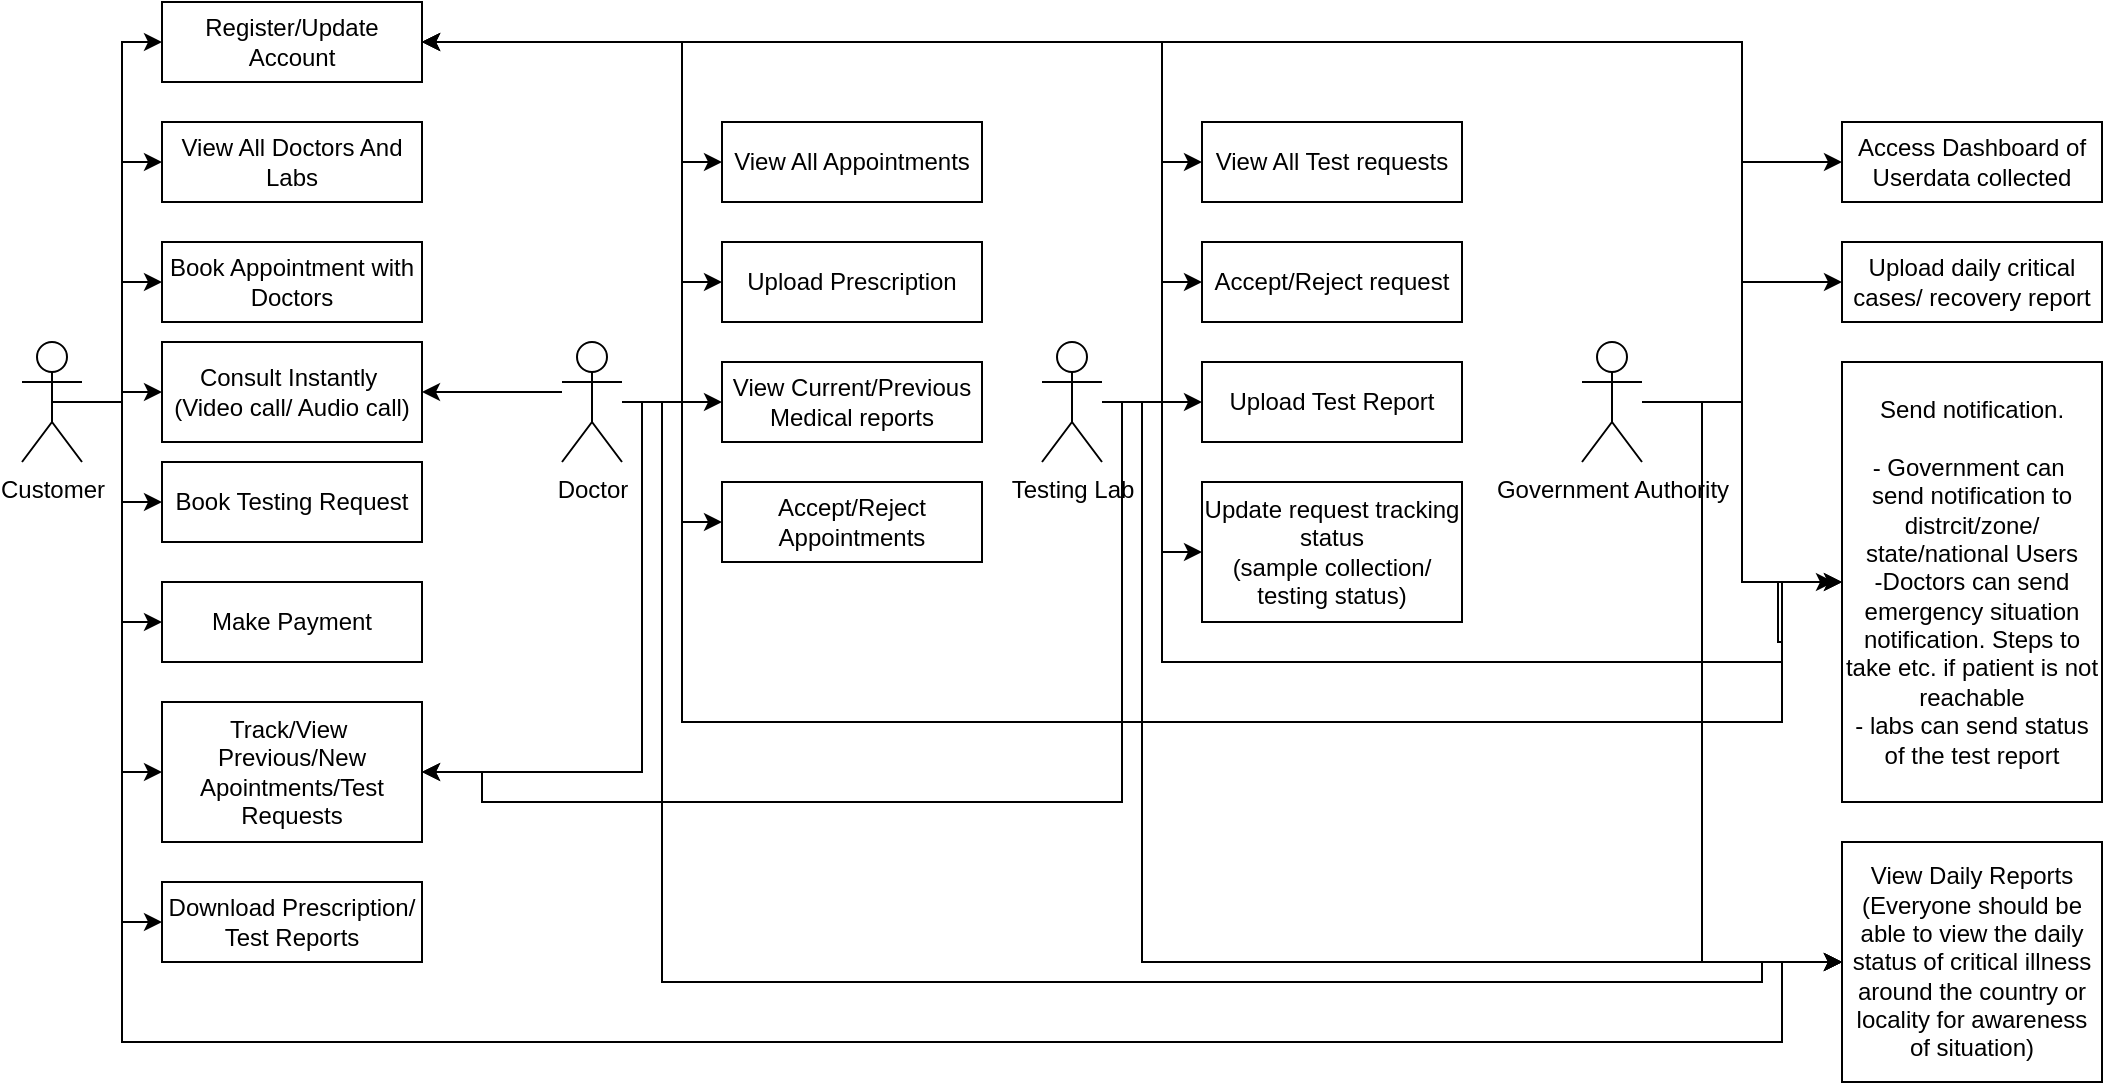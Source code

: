<mxfile version="14.5.1" type="device"><diagram id="Y1yGRPnhqB_jZEtsQsEQ" name="Page-1"><mxGraphModel dx="1221" dy="726" grid="1" gridSize="10" guides="1" tooltips="1" connect="1" arrows="1" fold="1" page="1" pageScale="1" pageWidth="1100" pageHeight="1700" math="0" shadow="0"><root><mxCell id="0"/><mxCell id="1" parent="0"/><mxCell id="V4X4_8w6lj9-7B-KBVHL-12" style="edgeStyle=orthogonalEdgeStyle;rounded=0;orthogonalLoop=1;jettySize=auto;html=1;entryX=0;entryY=0.5;entryDx=0;entryDy=0;" edge="1" parent="1" source="V4X4_8w6lj9-7B-KBVHL-1" target="V4X4_8w6lj9-7B-KBVHL-7"><mxGeometry relative="1" as="geometry"/></mxCell><mxCell id="V4X4_8w6lj9-7B-KBVHL-13" style="edgeStyle=orthogonalEdgeStyle;rounded=0;orthogonalLoop=1;jettySize=auto;html=1;exitX=0.5;exitY=0.5;exitDx=0;exitDy=0;exitPerimeter=0;entryX=0;entryY=0.5;entryDx=0;entryDy=0;" edge="1" parent="1" source="V4X4_8w6lj9-7B-KBVHL-1" target="V4X4_8w6lj9-7B-KBVHL-5"><mxGeometry relative="1" as="geometry"/></mxCell><mxCell id="V4X4_8w6lj9-7B-KBVHL-14" style="edgeStyle=orthogonalEdgeStyle;rounded=0;orthogonalLoop=1;jettySize=auto;html=1;exitX=0.5;exitY=0.5;exitDx=0;exitDy=0;exitPerimeter=0;entryX=0;entryY=0.5;entryDx=0;entryDy=0;" edge="1" parent="1" source="V4X4_8w6lj9-7B-KBVHL-1" target="V4X4_8w6lj9-7B-KBVHL-6"><mxGeometry relative="1" as="geometry"/></mxCell><mxCell id="V4X4_8w6lj9-7B-KBVHL-15" style="edgeStyle=orthogonalEdgeStyle;rounded=0;orthogonalLoop=1;jettySize=auto;html=1;exitX=0.5;exitY=0.5;exitDx=0;exitDy=0;exitPerimeter=0;entryX=0;entryY=0.5;entryDx=0;entryDy=0;" edge="1" parent="1" source="V4X4_8w6lj9-7B-KBVHL-1" target="V4X4_8w6lj9-7B-KBVHL-4"><mxGeometry relative="1" as="geometry"/></mxCell><mxCell id="V4X4_8w6lj9-7B-KBVHL-16" style="edgeStyle=orthogonalEdgeStyle;rounded=0;orthogonalLoop=1;jettySize=auto;html=1;exitX=0.5;exitY=0.5;exitDx=0;exitDy=0;exitPerimeter=0;entryX=0;entryY=0.5;entryDx=0;entryDy=0;" edge="1" parent="1" source="V4X4_8w6lj9-7B-KBVHL-1" target="V4X4_8w6lj9-7B-KBVHL-8"><mxGeometry relative="1" as="geometry"/></mxCell><mxCell id="V4X4_8w6lj9-7B-KBVHL-17" style="edgeStyle=orthogonalEdgeStyle;rounded=0;orthogonalLoop=1;jettySize=auto;html=1;exitX=0.5;exitY=0.5;exitDx=0;exitDy=0;exitPerimeter=0;entryX=0;entryY=0.5;entryDx=0;entryDy=0;" edge="1" parent="1" source="V4X4_8w6lj9-7B-KBVHL-1" target="V4X4_8w6lj9-7B-KBVHL-9"><mxGeometry relative="1" as="geometry"/></mxCell><mxCell id="V4X4_8w6lj9-7B-KBVHL-27" style="edgeStyle=orthogonalEdgeStyle;rounded=0;orthogonalLoop=1;jettySize=auto;html=1;exitX=0.5;exitY=0.5;exitDx=0;exitDy=0;exitPerimeter=0;entryX=0;entryY=0.5;entryDx=0;entryDy=0;" edge="1" parent="1" source="V4X4_8w6lj9-7B-KBVHL-1" target="V4X4_8w6lj9-7B-KBVHL-26"><mxGeometry relative="1" as="geometry"/></mxCell><mxCell id="V4X4_8w6lj9-7B-KBVHL-39" style="edgeStyle=orthogonalEdgeStyle;rounded=0;orthogonalLoop=1;jettySize=auto;html=1;entryX=0;entryY=0.5;entryDx=0;entryDy=0;" edge="1" parent="1" source="V4X4_8w6lj9-7B-KBVHL-1" target="V4X4_8w6lj9-7B-KBVHL-38"><mxGeometry relative="1" as="geometry"/></mxCell><mxCell id="V4X4_8w6lj9-7B-KBVHL-67" style="edgeStyle=orthogonalEdgeStyle;rounded=0;orthogonalLoop=1;jettySize=auto;html=1;entryX=0;entryY=0.5;entryDx=0;entryDy=0;" edge="1" parent="1" source="V4X4_8w6lj9-7B-KBVHL-1" target="V4X4_8w6lj9-7B-KBVHL-63"><mxGeometry relative="1" as="geometry"><Array as="points"><mxPoint x="90" y="270"/><mxPoint x="90" y="590"/><mxPoint x="920" y="590"/><mxPoint x="920" y="550"/></Array></mxGeometry></mxCell><mxCell id="V4X4_8w6lj9-7B-KBVHL-1" value="Customer" style="shape=umlActor;verticalLabelPosition=bottom;verticalAlign=top;html=1;outlineConnect=0;" vertex="1" parent="1"><mxGeometry x="40" y="240" width="30" height="60" as="geometry"/></mxCell><mxCell id="V4X4_8w6lj9-7B-KBVHL-30" style="edgeStyle=orthogonalEdgeStyle;rounded=0;orthogonalLoop=1;jettySize=auto;html=1;entryX=1;entryY=0.5;entryDx=0;entryDy=0;" edge="1" parent="1" source="V4X4_8w6lj9-7B-KBVHL-2" target="V4X4_8w6lj9-7B-KBVHL-5"><mxGeometry relative="1" as="geometry"><Array as="points"><mxPoint x="290" y="265"/><mxPoint x="290" y="265"/></Array></mxGeometry></mxCell><mxCell id="V4X4_8w6lj9-7B-KBVHL-32" style="edgeStyle=orthogonalEdgeStyle;rounded=0;orthogonalLoop=1;jettySize=auto;html=1;entryX=0;entryY=0.5;entryDx=0;entryDy=0;" edge="1" parent="1" source="V4X4_8w6lj9-7B-KBVHL-2" target="V4X4_8w6lj9-7B-KBVHL-23"><mxGeometry relative="1" as="geometry"><Array as="points"><mxPoint x="370" y="270"/><mxPoint x="370" y="150"/></Array></mxGeometry></mxCell><mxCell id="V4X4_8w6lj9-7B-KBVHL-33" style="edgeStyle=orthogonalEdgeStyle;rounded=0;orthogonalLoop=1;jettySize=auto;html=1;entryX=1;entryY=0.5;entryDx=0;entryDy=0;" edge="1" parent="1" source="V4X4_8w6lj9-7B-KBVHL-2" target="V4X4_8w6lj9-7B-KBVHL-9"><mxGeometry relative="1" as="geometry"><Array as="points"><mxPoint x="350" y="270"/><mxPoint x="350" y="455"/></Array></mxGeometry></mxCell><mxCell id="V4X4_8w6lj9-7B-KBVHL-34" style="edgeStyle=orthogonalEdgeStyle;rounded=0;orthogonalLoop=1;jettySize=auto;html=1;entryX=1;entryY=0.5;entryDx=0;entryDy=0;" edge="1" parent="1" source="V4X4_8w6lj9-7B-KBVHL-2" target="V4X4_8w6lj9-7B-KBVHL-4"><mxGeometry relative="1" as="geometry"><Array as="points"><mxPoint x="370" y="270"/><mxPoint x="370" y="90"/></Array></mxGeometry></mxCell><mxCell id="V4X4_8w6lj9-7B-KBVHL-35" style="edgeStyle=orthogonalEdgeStyle;rounded=0;orthogonalLoop=1;jettySize=auto;html=1;entryX=0;entryY=0.5;entryDx=0;entryDy=0;" edge="1" parent="1" source="V4X4_8w6lj9-7B-KBVHL-2" target="V4X4_8w6lj9-7B-KBVHL-22"><mxGeometry relative="1" as="geometry"><Array as="points"><mxPoint x="370" y="270"/><mxPoint x="370" y="210"/></Array></mxGeometry></mxCell><mxCell id="V4X4_8w6lj9-7B-KBVHL-36" style="edgeStyle=orthogonalEdgeStyle;rounded=0;orthogonalLoop=1;jettySize=auto;html=1;" edge="1" parent="1" source="V4X4_8w6lj9-7B-KBVHL-2" target="V4X4_8w6lj9-7B-KBVHL-24"><mxGeometry relative="1" as="geometry"/></mxCell><mxCell id="V4X4_8w6lj9-7B-KBVHL-37" style="edgeStyle=orthogonalEdgeStyle;rounded=0;orthogonalLoop=1;jettySize=auto;html=1;entryX=0;entryY=0.5;entryDx=0;entryDy=0;" edge="1" parent="1" source="V4X4_8w6lj9-7B-KBVHL-2" target="V4X4_8w6lj9-7B-KBVHL-25"><mxGeometry relative="1" as="geometry"><Array as="points"><mxPoint x="370" y="270"/><mxPoint x="370" y="330"/></Array></mxGeometry></mxCell><mxCell id="V4X4_8w6lj9-7B-KBVHL-61" style="edgeStyle=orthogonalEdgeStyle;rounded=0;orthogonalLoop=1;jettySize=auto;html=1;" edge="1" parent="1" source="V4X4_8w6lj9-7B-KBVHL-2"><mxGeometry relative="1" as="geometry"><mxPoint x="950" y="360" as="targetPoint"/><Array as="points"><mxPoint x="370" y="270"/><mxPoint x="370" y="430"/><mxPoint x="920" y="430"/><mxPoint x="920" y="390"/><mxPoint x="918" y="390"/><mxPoint x="918" y="360"/></Array></mxGeometry></mxCell><mxCell id="V4X4_8w6lj9-7B-KBVHL-66" style="edgeStyle=orthogonalEdgeStyle;rounded=0;orthogonalLoop=1;jettySize=auto;html=1;entryX=0;entryY=0.5;entryDx=0;entryDy=0;" edge="1" parent="1" source="V4X4_8w6lj9-7B-KBVHL-2" target="V4X4_8w6lj9-7B-KBVHL-63"><mxGeometry relative="1" as="geometry"><Array as="points"><mxPoint x="360" y="270"/><mxPoint x="360" y="560"/><mxPoint x="910" y="560"/><mxPoint x="910" y="550"/></Array></mxGeometry></mxCell><mxCell id="V4X4_8w6lj9-7B-KBVHL-2" value="Doctor" style="shape=umlActor;verticalLabelPosition=bottom;verticalAlign=top;html=1;outlineConnect=0;" vertex="1" parent="1"><mxGeometry x="310" y="240" width="30" height="60" as="geometry"/></mxCell><mxCell id="V4X4_8w6lj9-7B-KBVHL-19" style="edgeStyle=orthogonalEdgeStyle;rounded=0;orthogonalLoop=1;jettySize=auto;html=1;entryX=1;entryY=0.5;entryDx=0;entryDy=0;" edge="1" parent="1" source="V4X4_8w6lj9-7B-KBVHL-3" target="V4X4_8w6lj9-7B-KBVHL-4"><mxGeometry relative="1" as="geometry"><Array as="points"><mxPoint x="610" y="270"/><mxPoint x="610" y="90"/></Array></mxGeometry></mxCell><mxCell id="V4X4_8w6lj9-7B-KBVHL-21" style="edgeStyle=orthogonalEdgeStyle;rounded=0;orthogonalLoop=1;jettySize=auto;html=1;entryX=1;entryY=0.5;entryDx=0;entryDy=0;" edge="1" parent="1" source="V4X4_8w6lj9-7B-KBVHL-3" target="V4X4_8w6lj9-7B-KBVHL-9"><mxGeometry relative="1" as="geometry"><Array as="points"><mxPoint x="590" y="270"/><mxPoint x="590" y="470"/><mxPoint x="270" y="470"/><mxPoint x="270" y="455"/></Array></mxGeometry></mxCell><mxCell id="V4X4_8w6lj9-7B-KBVHL-44" style="edgeStyle=orthogonalEdgeStyle;rounded=0;orthogonalLoop=1;jettySize=auto;html=1;entryX=0;entryY=0.5;entryDx=0;entryDy=0;" edge="1" parent="1" source="V4X4_8w6lj9-7B-KBVHL-3" target="V4X4_8w6lj9-7B-KBVHL-42"><mxGeometry relative="1" as="geometry"/></mxCell><mxCell id="V4X4_8w6lj9-7B-KBVHL-45" style="edgeStyle=orthogonalEdgeStyle;rounded=0;orthogonalLoop=1;jettySize=auto;html=1;entryX=0;entryY=0.5;entryDx=0;entryDy=0;" edge="1" parent="1" source="V4X4_8w6lj9-7B-KBVHL-3" target="V4X4_8w6lj9-7B-KBVHL-40"><mxGeometry relative="1" as="geometry"><Array as="points"><mxPoint x="610" y="270"/><mxPoint x="610" y="210"/></Array></mxGeometry></mxCell><mxCell id="V4X4_8w6lj9-7B-KBVHL-46" style="edgeStyle=orthogonalEdgeStyle;rounded=0;orthogonalLoop=1;jettySize=auto;html=1;entryX=0;entryY=0.5;entryDx=0;entryDy=0;" edge="1" parent="1" source="V4X4_8w6lj9-7B-KBVHL-3" target="V4X4_8w6lj9-7B-KBVHL-41"><mxGeometry relative="1" as="geometry"><Array as="points"><mxPoint x="610" y="270"/><mxPoint x="610" y="150"/></Array></mxGeometry></mxCell><mxCell id="V4X4_8w6lj9-7B-KBVHL-47" style="edgeStyle=orthogonalEdgeStyle;rounded=0;orthogonalLoop=1;jettySize=auto;html=1;entryX=0;entryY=0.5;entryDx=0;entryDy=0;" edge="1" parent="1" source="V4X4_8w6lj9-7B-KBVHL-3" target="V4X4_8w6lj9-7B-KBVHL-43"><mxGeometry relative="1" as="geometry"><Array as="points"><mxPoint x="610" y="270"/><mxPoint x="610" y="345"/></Array></mxGeometry></mxCell><mxCell id="V4X4_8w6lj9-7B-KBVHL-58" style="edgeStyle=orthogonalEdgeStyle;rounded=0;orthogonalLoop=1;jettySize=auto;html=1;" edge="1" parent="1" source="V4X4_8w6lj9-7B-KBVHL-3"><mxGeometry relative="1" as="geometry"><mxPoint x="950" y="360" as="targetPoint"/><Array as="points"><mxPoint x="610" y="270"/><mxPoint x="610" y="400"/><mxPoint x="920" y="400"/></Array></mxGeometry></mxCell><mxCell id="V4X4_8w6lj9-7B-KBVHL-65" style="edgeStyle=orthogonalEdgeStyle;rounded=0;orthogonalLoop=1;jettySize=auto;html=1;entryX=0;entryY=0.5;entryDx=0;entryDy=0;" edge="1" parent="1" source="V4X4_8w6lj9-7B-KBVHL-3" target="V4X4_8w6lj9-7B-KBVHL-63"><mxGeometry relative="1" as="geometry"><Array as="points"><mxPoint x="600" y="270"/><mxPoint x="600" y="550"/></Array></mxGeometry></mxCell><mxCell id="V4X4_8w6lj9-7B-KBVHL-3" value="Testing Lab" style="shape=umlActor;verticalLabelPosition=bottom;verticalAlign=top;html=1;outlineConnect=0;" vertex="1" parent="1"><mxGeometry x="550" y="240" width="30" height="60" as="geometry"/></mxCell><mxCell id="V4X4_8w6lj9-7B-KBVHL-4" value="Register/Update Account" style="rounded=0;whiteSpace=wrap;html=1;" vertex="1" parent="1"><mxGeometry x="110" y="70" width="130" height="40" as="geometry"/></mxCell><mxCell id="V4X4_8w6lj9-7B-KBVHL-5" value="Consult Instantly&amp;nbsp;&lt;br&gt;(Video call/ Audio call)" style="rounded=0;whiteSpace=wrap;html=1;" vertex="1" parent="1"><mxGeometry x="110" y="240" width="130" height="50" as="geometry"/></mxCell><mxCell id="V4X4_8w6lj9-7B-KBVHL-6" value="View All Doctors And Labs" style="rounded=0;whiteSpace=wrap;html=1;" vertex="1" parent="1"><mxGeometry x="110" y="130" width="130" height="40" as="geometry"/></mxCell><mxCell id="V4X4_8w6lj9-7B-KBVHL-7" value="Book Testing Request" style="rounded=0;whiteSpace=wrap;html=1;" vertex="1" parent="1"><mxGeometry x="110" y="300" width="130" height="40" as="geometry"/></mxCell><mxCell id="V4X4_8w6lj9-7B-KBVHL-8" value="Make Payment&lt;span style=&quot;color: rgba(0 , 0 , 0 , 0) ; font-family: monospace ; font-size: 0px&quot;&gt;%3CmxGraphModel%3E%3Croot%3E%3CmxCell%20id%3D%220%22%2F%3E%3CmxCell%20id%3D%221%22%20parent%3D%220%22%2F%3E%3CmxCell%20id%3D%222%22%20value%3D%22Book%20Testing%20Request%22%20style%3D%22rounded%3D0%3BwhiteSpace%3Dwrap%3Bhtml%3D1%3B%22%20vertex%3D%221%22%20parent%3D%221%22%3E%3CmxGeometry%20x%3D%22160%22%20y%3D%22340%22%20width%3D%22130%22%20height%3D%2240%22%20as%3D%22geometry%22%2F%3E%3C%2FmxCell%3E%3C%2Froot%3E%3C%2FmxGraphModel%3E&lt;/span&gt;" style="rounded=0;whiteSpace=wrap;html=1;" vertex="1" parent="1"><mxGeometry x="110" y="360" width="130" height="40" as="geometry"/></mxCell><mxCell id="V4X4_8w6lj9-7B-KBVHL-9" value="Track/View&amp;nbsp; Previous/New Apointments/Test Requests" style="rounded=0;whiteSpace=wrap;html=1;" vertex="1" parent="1"><mxGeometry x="110" y="420" width="130" height="70" as="geometry"/></mxCell><mxCell id="V4X4_8w6lj9-7B-KBVHL-22" value="Upload Prescription" style="rounded=0;whiteSpace=wrap;html=1;" vertex="1" parent="1"><mxGeometry x="390" y="190" width="130" height="40" as="geometry"/></mxCell><mxCell id="V4X4_8w6lj9-7B-KBVHL-23" value="View All Appointments" style="rounded=0;whiteSpace=wrap;html=1;" vertex="1" parent="1"><mxGeometry x="390" y="130" width="130" height="40" as="geometry"/></mxCell><mxCell id="V4X4_8w6lj9-7B-KBVHL-24" value="View Current/Previous Medical reports" style="rounded=0;whiteSpace=wrap;html=1;" vertex="1" parent="1"><mxGeometry x="390" y="250" width="130" height="40" as="geometry"/></mxCell><mxCell id="V4X4_8w6lj9-7B-KBVHL-25" value="Accept/Reject Appointments" style="rounded=0;whiteSpace=wrap;html=1;" vertex="1" parent="1"><mxGeometry x="390" y="310" width="130" height="40" as="geometry"/></mxCell><mxCell id="V4X4_8w6lj9-7B-KBVHL-26" value="&lt;span&gt;Book Appointment with Doctors&lt;/span&gt;" style="rounded=0;whiteSpace=wrap;html=1;" vertex="1" parent="1"><mxGeometry x="110" y="190" width="130" height="40" as="geometry"/></mxCell><mxCell id="V4X4_8w6lj9-7B-KBVHL-38" value="Download Prescription/ Test Reports" style="rounded=0;whiteSpace=wrap;html=1;" vertex="1" parent="1"><mxGeometry x="110" y="510" width="130" height="40" as="geometry"/></mxCell><mxCell id="V4X4_8w6lj9-7B-KBVHL-40" value="Accept/Reject request" style="rounded=0;whiteSpace=wrap;html=1;" vertex="1" parent="1"><mxGeometry x="630" y="190" width="130" height="40" as="geometry"/></mxCell><mxCell id="V4X4_8w6lj9-7B-KBVHL-41" value="View All Test requests" style="rounded=0;whiteSpace=wrap;html=1;" vertex="1" parent="1"><mxGeometry x="630" y="130" width="130" height="40" as="geometry"/></mxCell><mxCell id="V4X4_8w6lj9-7B-KBVHL-42" value="Upload Test Report" style="rounded=0;whiteSpace=wrap;html=1;" vertex="1" parent="1"><mxGeometry x="630" y="250" width="130" height="40" as="geometry"/></mxCell><mxCell id="V4X4_8w6lj9-7B-KBVHL-43" value="Update request tracking status&lt;br&gt;(sample collection/ testing status)" style="rounded=0;whiteSpace=wrap;html=1;" vertex="1" parent="1"><mxGeometry x="630" y="310" width="130" height="70" as="geometry"/></mxCell><mxCell id="V4X4_8w6lj9-7B-KBVHL-49" style="edgeStyle=orthogonalEdgeStyle;rounded=0;orthogonalLoop=1;jettySize=auto;html=1;entryX=0;entryY=0.5;entryDx=0;entryDy=0;" edge="1" parent="1" source="V4X4_8w6lj9-7B-KBVHL-52" target="V4X4_8w6lj9-7B-KBVHL-53"><mxGeometry relative="1" as="geometry"><Array as="points"><mxPoint x="900" y="270"/><mxPoint x="900" y="210"/></Array></mxGeometry></mxCell><mxCell id="V4X4_8w6lj9-7B-KBVHL-50" style="edgeStyle=orthogonalEdgeStyle;rounded=0;orthogonalLoop=1;jettySize=auto;html=1;entryX=0;entryY=0.5;entryDx=0;entryDy=0;" edge="1" parent="1" source="V4X4_8w6lj9-7B-KBVHL-52" target="V4X4_8w6lj9-7B-KBVHL-54"><mxGeometry relative="1" as="geometry"><Array as="points"><mxPoint x="900" y="270"/><mxPoint x="900" y="150"/></Array></mxGeometry></mxCell><mxCell id="V4X4_8w6lj9-7B-KBVHL-57" style="edgeStyle=orthogonalEdgeStyle;rounded=0;orthogonalLoop=1;jettySize=auto;html=1;entryX=1;entryY=0.5;entryDx=0;entryDy=0;" edge="1" parent="1" source="V4X4_8w6lj9-7B-KBVHL-52" target="V4X4_8w6lj9-7B-KBVHL-4"><mxGeometry relative="1" as="geometry"><Array as="points"><mxPoint x="900" y="270"/><mxPoint x="900" y="90"/></Array></mxGeometry></mxCell><mxCell id="V4X4_8w6lj9-7B-KBVHL-60" style="edgeStyle=orthogonalEdgeStyle;rounded=0;orthogonalLoop=1;jettySize=auto;html=1;" edge="1" parent="1" source="V4X4_8w6lj9-7B-KBVHL-52"><mxGeometry relative="1" as="geometry"><mxPoint x="946" y="360" as="targetPoint"/><Array as="points"><mxPoint x="900" y="270"/><mxPoint x="900" y="360"/></Array></mxGeometry></mxCell><mxCell id="V4X4_8w6lj9-7B-KBVHL-64" style="edgeStyle=orthogonalEdgeStyle;rounded=0;orthogonalLoop=1;jettySize=auto;html=1;entryX=0;entryY=0.5;entryDx=0;entryDy=0;" edge="1" parent="1" source="V4X4_8w6lj9-7B-KBVHL-52" target="V4X4_8w6lj9-7B-KBVHL-63"><mxGeometry relative="1" as="geometry"><Array as="points"><mxPoint x="880" y="270"/><mxPoint x="880" y="550"/></Array></mxGeometry></mxCell><mxCell id="V4X4_8w6lj9-7B-KBVHL-52" value="Government Authority" style="shape=umlActor;verticalLabelPosition=bottom;verticalAlign=top;html=1;outlineConnect=0;" vertex="1" parent="1"><mxGeometry x="820" y="240" width="30" height="60" as="geometry"/></mxCell><mxCell id="V4X4_8w6lj9-7B-KBVHL-53" value="Upload daily critical cases/ recovery report" style="rounded=0;whiteSpace=wrap;html=1;" vertex="1" parent="1"><mxGeometry x="950" y="190" width="130" height="40" as="geometry"/></mxCell><mxCell id="V4X4_8w6lj9-7B-KBVHL-54" value="Access Dashboard of Userdata collected" style="rounded=0;whiteSpace=wrap;html=1;" vertex="1" parent="1"><mxGeometry x="950" y="130" width="130" height="40" as="geometry"/></mxCell><mxCell id="V4X4_8w6lj9-7B-KBVHL-56" value="Send notification.&lt;br&gt;&lt;br&gt;&lt;div&gt;&lt;span&gt;- Government can&amp;nbsp; send notification to distrcit/zone/ state/national Users&lt;/span&gt;&lt;/div&gt;&lt;div&gt;&lt;span&gt;-Doctors can send emergency situation notification. Steps to take etc. if patient is not reachable&lt;/span&gt;&lt;br&gt;&lt;/div&gt;&lt;div&gt;&lt;span&gt;- labs can send status of the test report&lt;/span&gt;&lt;/div&gt;" style="rounded=0;whiteSpace=wrap;html=1;" vertex="1" parent="1"><mxGeometry x="950" y="250" width="130" height="220" as="geometry"/></mxCell><mxCell id="V4X4_8w6lj9-7B-KBVHL-63" value="View Daily Reports&lt;br&gt;(Everyone should be able to view the daily status of critical illness around the country or locality for awareness of situation)" style="rounded=0;whiteSpace=wrap;html=1;" vertex="1" parent="1"><mxGeometry x="950" y="490" width="130" height="120" as="geometry"/></mxCell></root></mxGraphModel></diagram></mxfile>